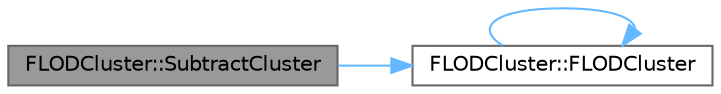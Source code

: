 digraph "FLODCluster::SubtractCluster"
{
 // INTERACTIVE_SVG=YES
 // LATEX_PDF_SIZE
  bgcolor="transparent";
  edge [fontname=Helvetica,fontsize=10,labelfontname=Helvetica,labelfontsize=10];
  node [fontname=Helvetica,fontsize=10,shape=box,height=0.2,width=0.4];
  rankdir="LR";
  Node1 [id="Node000001",label="FLODCluster::SubtractCluster",height=0.2,width=0.4,color="gray40", fillcolor="grey60", style="filled", fontcolor="black",tooltip="Subtracts the Other cluster from this cluster by removing Others actors and updating the bounds,..."];
  Node1 -> Node2 [id="edge1_Node000001_Node000002",color="steelblue1",style="solid",tooltip=" "];
  Node2 [id="Node000002",label="FLODCluster::FLODCluster",height=0.2,width=0.4,color="grey40", fillcolor="white", style="filled",URL="$df/d30/structFLODCluster.html#ad78348ee7b9d69968adea427cb0baf99",tooltip=" "];
  Node2 -> Node2 [id="edge2_Node000002_Node000002",color="steelblue1",style="solid",tooltip=" "];
}
